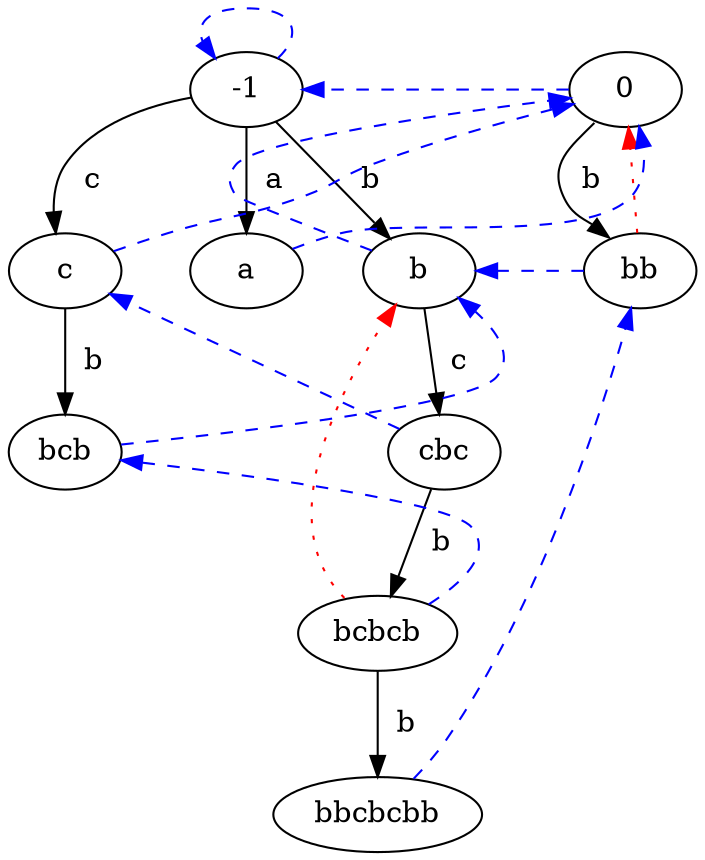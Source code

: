 digraph G {
    size="6,6" ;
    splines=true ; 
    0:sw -> bb:nw [label="  b  "] ;

    -1 -> a [label="  a  "] ;
    -1 -> b [label="  b  "] ;
    -1 -> c [label="  c   "] ;

    b -> cbc [label="  c  "] ;
    c -> bcb [label="  b  "] ;
    cbc -> bcbcb [label="  b  "] ; 
    bcbcb -> bbcbcbb [label="  b  "] ;
    // bbcbcbb-> abbcbcbba [label="  a  "] ;

    0 -> -1 [style="dashed", color="blue", constraint=false] ;
    -1:ne -> -1:nw [style="dashed", color="blue", constraint=false] ;
    a -> 0 [style="dashed", color="blue", constraint=false] ;
    b -> 0 [style="dashed", color="blue", constraint=false] ; 
    c -> 0 [style="dashed", color="blue", constraint=false] ;
    bb -> b [style="dashed", color="blue", constraint=false] ;
    bcb -> b [style="dashed", color="blue", constraint=false] ;
    cbc -> c [style="dashed", color="blue", constraint=false] ; 
    bcbcb -> bcb [style="dashed", color="blue", constraint=false] ;
    bbcbcbb -> bb [style="dashed", color="blue", constraint=false] ;
    // abbcbcbba -> a [style="dashed", color="blue", constraint=false] ;

    bb -> 0 [style="dotted", color="red", dir=forward] ;
    bcbcb:nw -> b [style="dotted", color="red"] ;

    
    -1 [ pos = "2,6!"] ;
    0 [ pos = "0,6!"] ;
    a [ pos = "1,5!"] ;
    b [ pos = "2,5!"] ;
    c [ pos = "3,5!"] ;
    bb [ pos = "0,4!"] ;
    cbc [ pos = "2,3!"] ;
    bcb [ pos = "3,3!"] ;
    bcbcb [ pos = "2,2!"] ;
    bbcbcbb [ pos = "2,1!"] ;
    // abbcbcbba [ pos = "2,0!"] ;

    sep=0.3 ; 
    nodesep=0.3 ;
}
